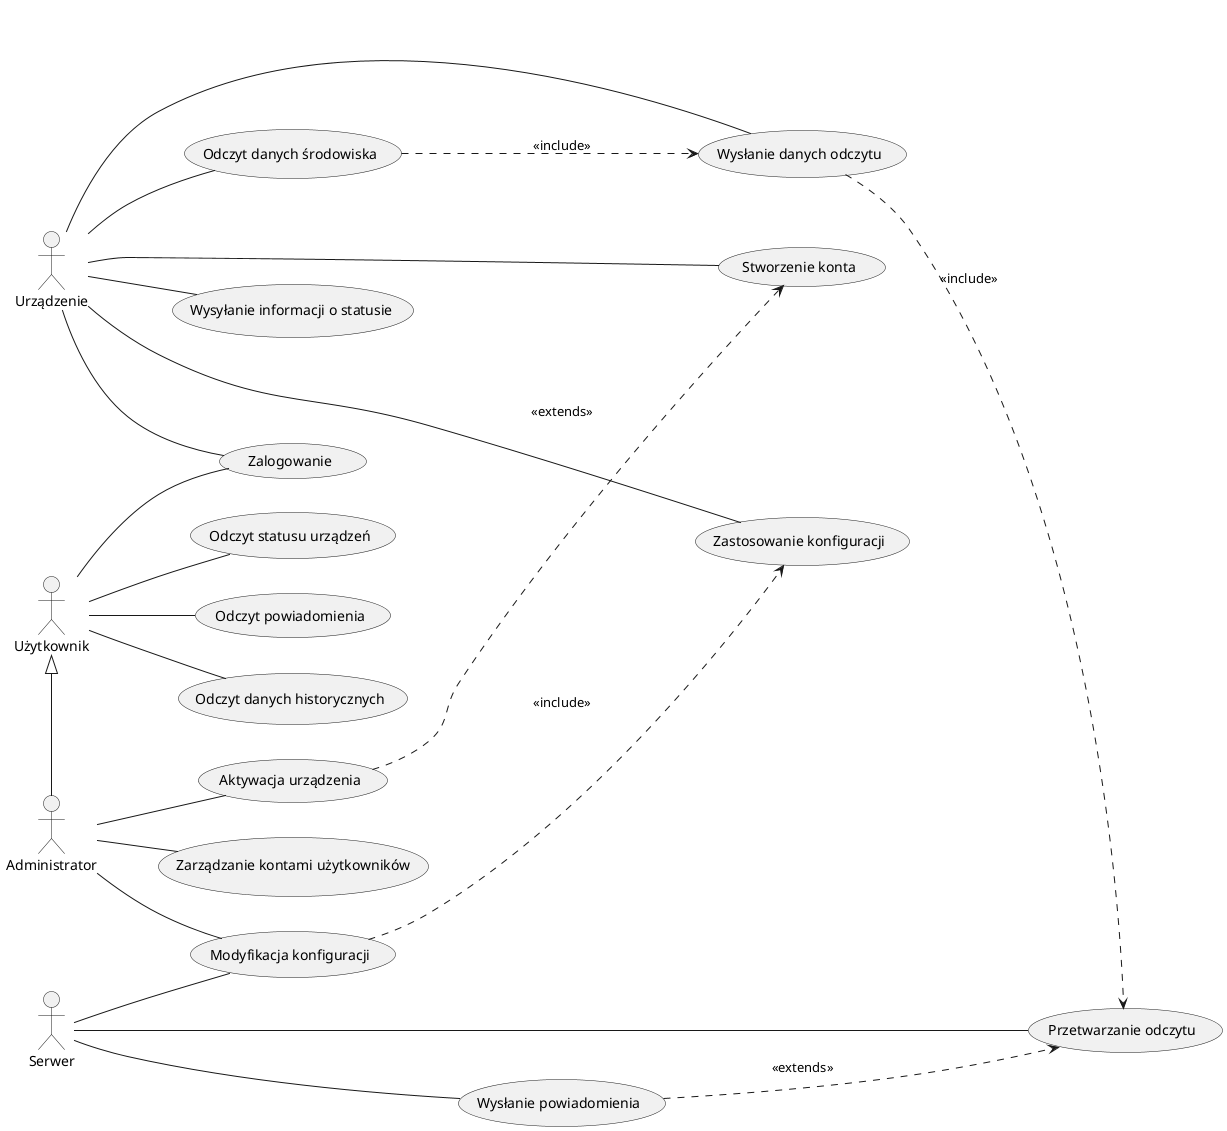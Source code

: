 @startuml use_case_diagram
left to right direction

actor Administrator
actor Urządzenie
actor Użytkownik
actor Serwer

Użytkownik -- (Zalogowanie)
Użytkownik -- (Odczyt danych historycznych)
Użytkownik -- (Odczyt statusu urządzeń)
Użytkownik -- (Odczyt powiadomienia)

Urządzenie -- (Stworzenie konta)
Urządzenie -- (Zalogowanie)
Urządzenie -- (Odczyt danych środowiska)
Urządzenie -- (Wysłanie danych odczytu)
(Odczyt danych środowiska) ..> (Wysłanie danych odczytu) : <<include>>
Urządzenie -- (Zastosowanie konfiguracji)
Urządzenie -- (Wysyłanie informacji o statusie)

Użytkownik <|- Administrator
Administrator -- (Aktywacja urządzenia)
(Aktywacja urządzenia) ..> (Stworzenie konta) : <<extends>>
Administrator -- (Modyfikacja konfiguracji)
Administrator -- (Zarządzanie kontami użytkowników)
(Modyfikacja konfiguracji) ..> (Zastosowanie konfiguracji) : <<include>>

Serwer -- (Przetwarzanie odczytu)
Serwer -- (Wysłanie powiadomienia)
Serwer -- (Modyfikacja konfiguracji)
(Wysłanie powiadomienia) ..> (Przetwarzanie odczytu) : <<extends>>
(Wysłanie danych odczytu) ..> (Przetwarzanie odczytu) : <<include>>

@enduml
